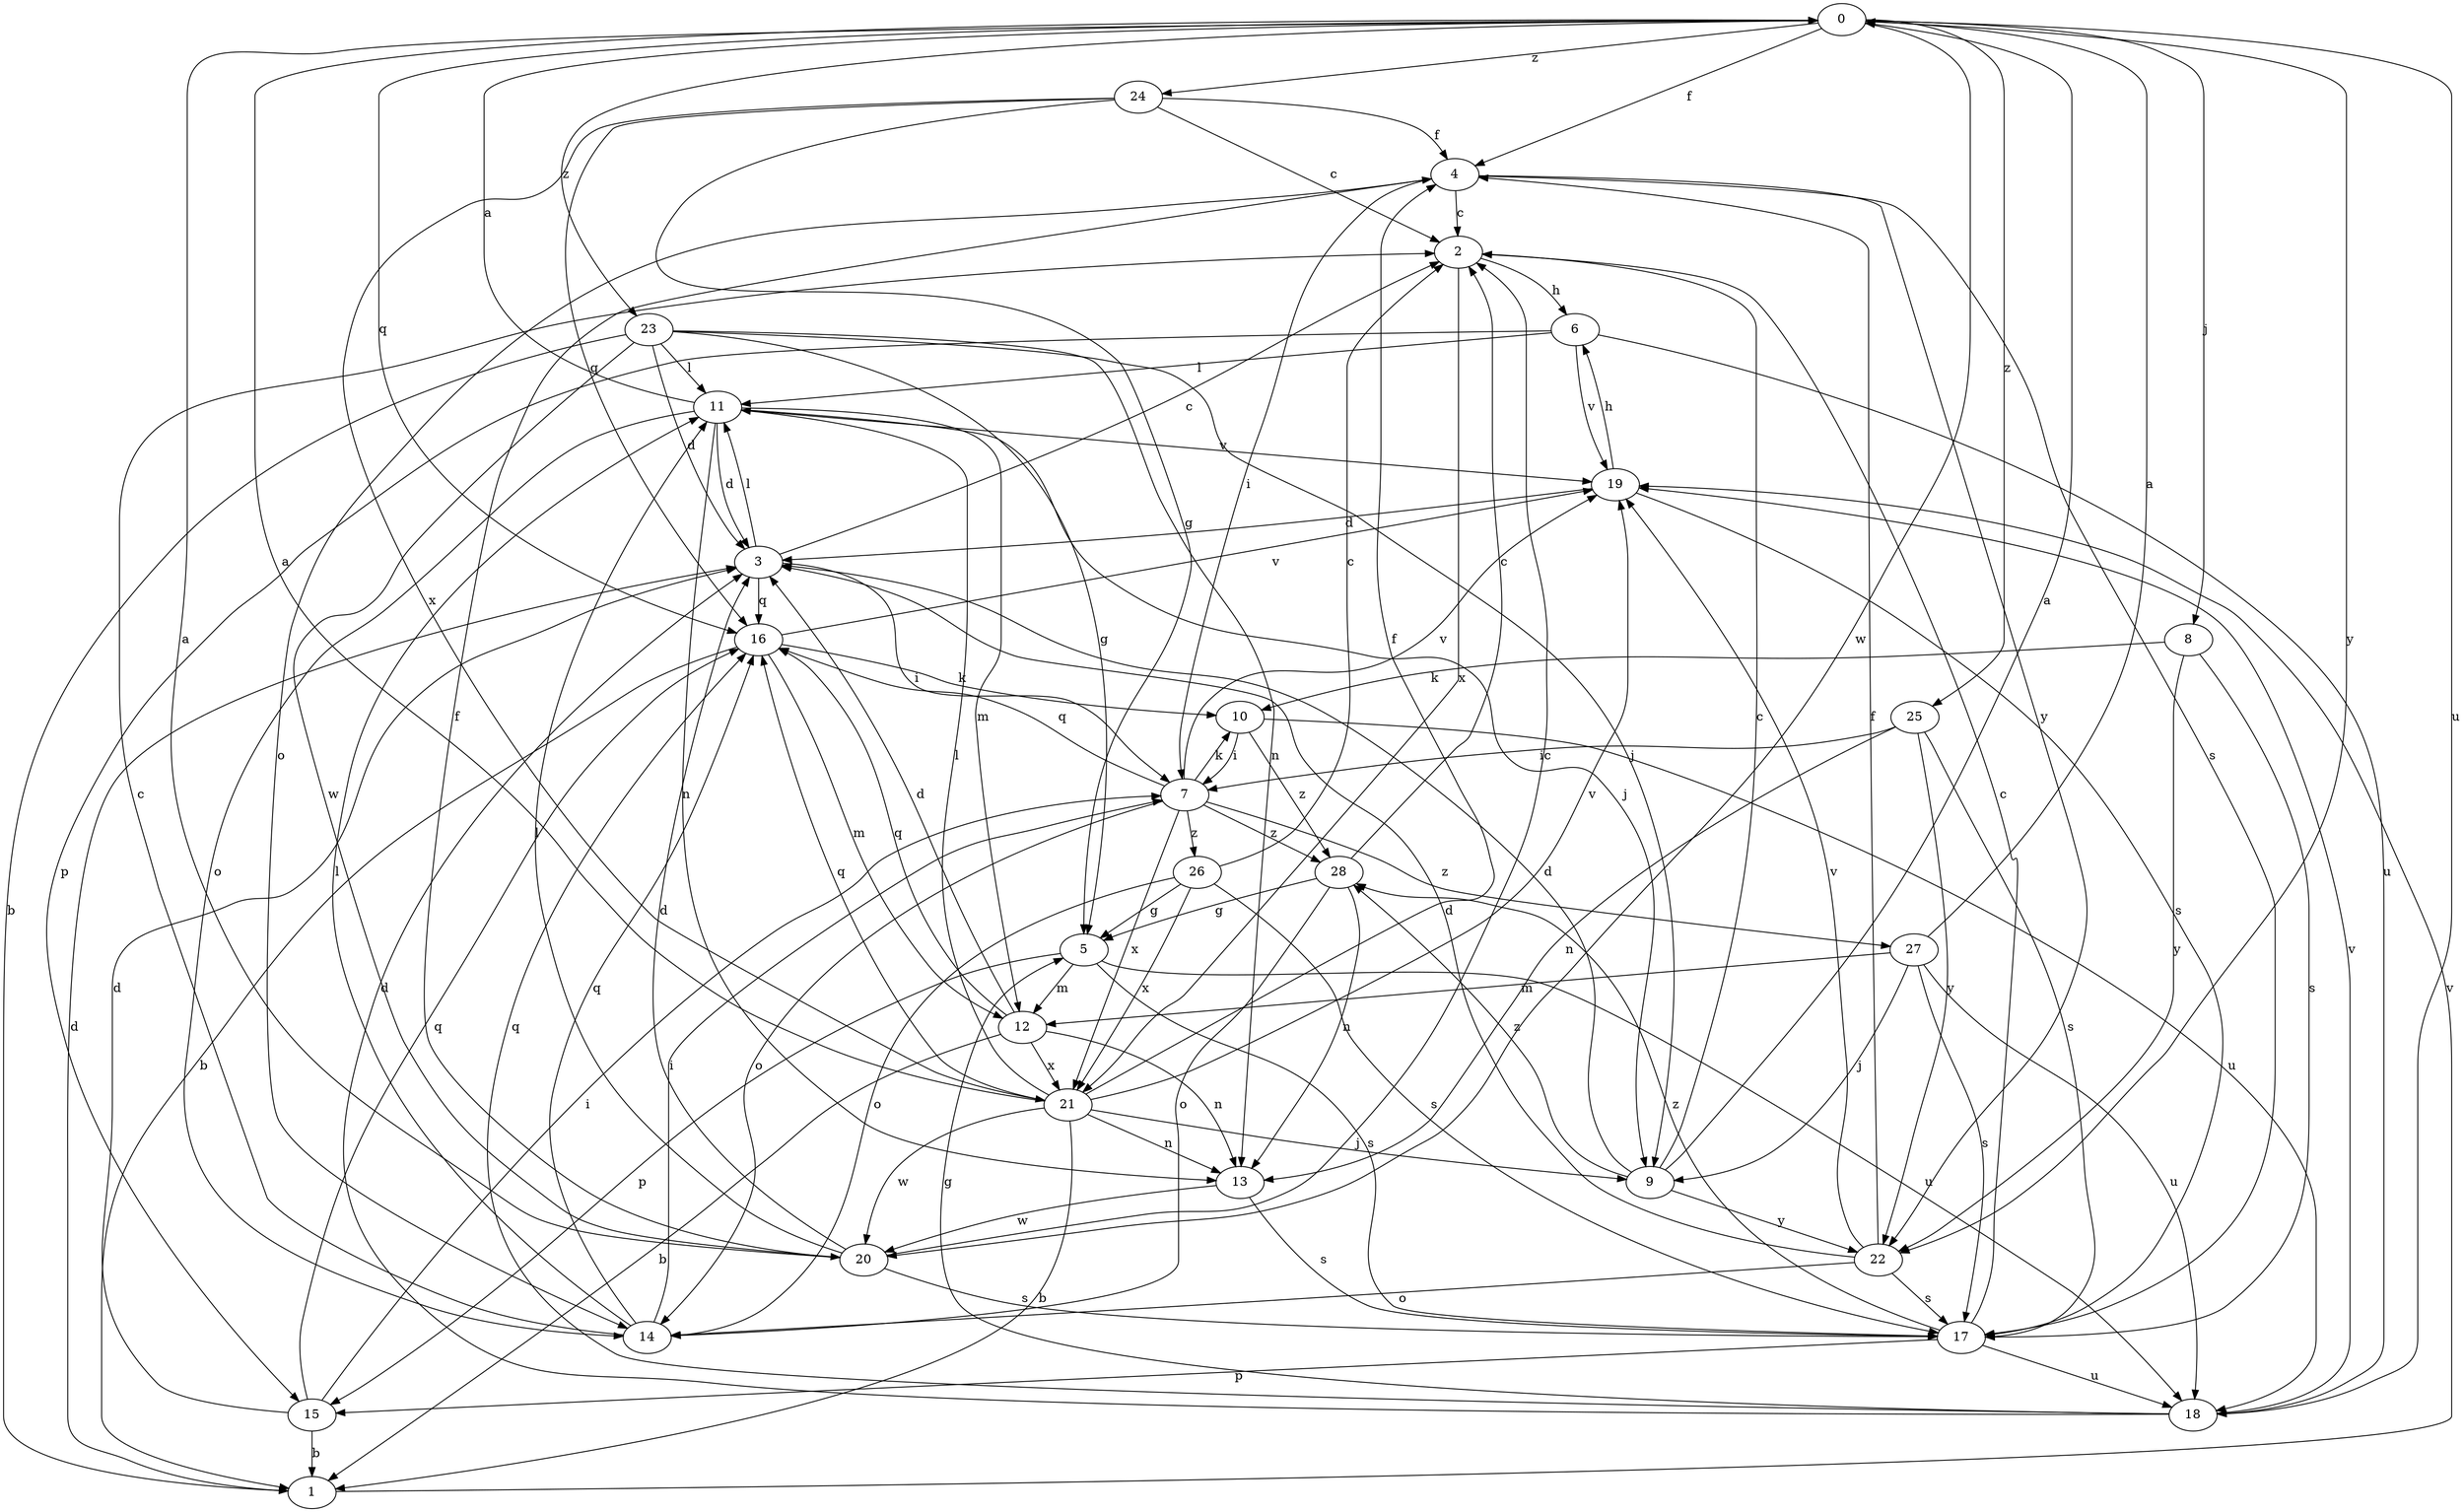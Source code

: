 strict digraph  {
0;
1;
2;
3;
4;
5;
6;
7;
8;
9;
10;
11;
12;
13;
14;
15;
16;
17;
18;
19;
20;
21;
22;
23;
24;
25;
26;
27;
28;
0 -> 4  [label=f];
0 -> 8  [label=j];
0 -> 16  [label=q];
0 -> 18  [label=u];
0 -> 20  [label=w];
0 -> 22  [label=y];
0 -> 23  [label=z];
0 -> 24  [label=z];
0 -> 25  [label=z];
1 -> 3  [label=d];
1 -> 19  [label=v];
2 -> 6  [label=h];
2 -> 21  [label=x];
3 -> 2  [label=c];
3 -> 7  [label=i];
3 -> 11  [label=l];
3 -> 16  [label=q];
4 -> 2  [label=c];
4 -> 7  [label=i];
4 -> 14  [label=o];
4 -> 17  [label=s];
4 -> 22  [label=y];
5 -> 12  [label=m];
5 -> 15  [label=p];
5 -> 17  [label=s];
5 -> 18  [label=u];
6 -> 11  [label=l];
6 -> 15  [label=p];
6 -> 18  [label=u];
6 -> 19  [label=v];
7 -> 10  [label=k];
7 -> 14  [label=o];
7 -> 16  [label=q];
7 -> 19  [label=v];
7 -> 21  [label=x];
7 -> 26  [label=z];
7 -> 27  [label=z];
7 -> 28  [label=z];
8 -> 10  [label=k];
8 -> 17  [label=s];
8 -> 22  [label=y];
9 -> 0  [label=a];
9 -> 2  [label=c];
9 -> 3  [label=d];
9 -> 22  [label=y];
9 -> 28  [label=z];
10 -> 7  [label=i];
10 -> 18  [label=u];
10 -> 28  [label=z];
11 -> 0  [label=a];
11 -> 3  [label=d];
11 -> 9  [label=j];
11 -> 12  [label=m];
11 -> 13  [label=n];
11 -> 14  [label=o];
11 -> 19  [label=v];
12 -> 1  [label=b];
12 -> 3  [label=d];
12 -> 13  [label=n];
12 -> 16  [label=q];
12 -> 21  [label=x];
13 -> 17  [label=s];
13 -> 20  [label=w];
14 -> 2  [label=c];
14 -> 7  [label=i];
14 -> 11  [label=l];
14 -> 16  [label=q];
15 -> 1  [label=b];
15 -> 3  [label=d];
15 -> 7  [label=i];
15 -> 16  [label=q];
16 -> 1  [label=b];
16 -> 10  [label=k];
16 -> 12  [label=m];
16 -> 19  [label=v];
17 -> 2  [label=c];
17 -> 15  [label=p];
17 -> 18  [label=u];
17 -> 28  [label=z];
18 -> 3  [label=d];
18 -> 5  [label=g];
18 -> 16  [label=q];
18 -> 19  [label=v];
19 -> 3  [label=d];
19 -> 6  [label=h];
19 -> 17  [label=s];
20 -> 0  [label=a];
20 -> 2  [label=c];
20 -> 3  [label=d];
20 -> 4  [label=f];
20 -> 11  [label=l];
20 -> 17  [label=s];
21 -> 0  [label=a];
21 -> 1  [label=b];
21 -> 4  [label=f];
21 -> 9  [label=j];
21 -> 11  [label=l];
21 -> 13  [label=n];
21 -> 16  [label=q];
21 -> 19  [label=v];
21 -> 20  [label=w];
22 -> 3  [label=d];
22 -> 4  [label=f];
22 -> 14  [label=o];
22 -> 17  [label=s];
22 -> 19  [label=v];
23 -> 1  [label=b];
23 -> 3  [label=d];
23 -> 5  [label=g];
23 -> 9  [label=j];
23 -> 11  [label=l];
23 -> 13  [label=n];
23 -> 20  [label=w];
24 -> 2  [label=c];
24 -> 4  [label=f];
24 -> 5  [label=g];
24 -> 16  [label=q];
24 -> 21  [label=x];
25 -> 7  [label=i];
25 -> 13  [label=n];
25 -> 17  [label=s];
25 -> 22  [label=y];
26 -> 2  [label=c];
26 -> 5  [label=g];
26 -> 14  [label=o];
26 -> 17  [label=s];
26 -> 21  [label=x];
27 -> 0  [label=a];
27 -> 9  [label=j];
27 -> 12  [label=m];
27 -> 17  [label=s];
27 -> 18  [label=u];
28 -> 2  [label=c];
28 -> 5  [label=g];
28 -> 13  [label=n];
28 -> 14  [label=o];
}
